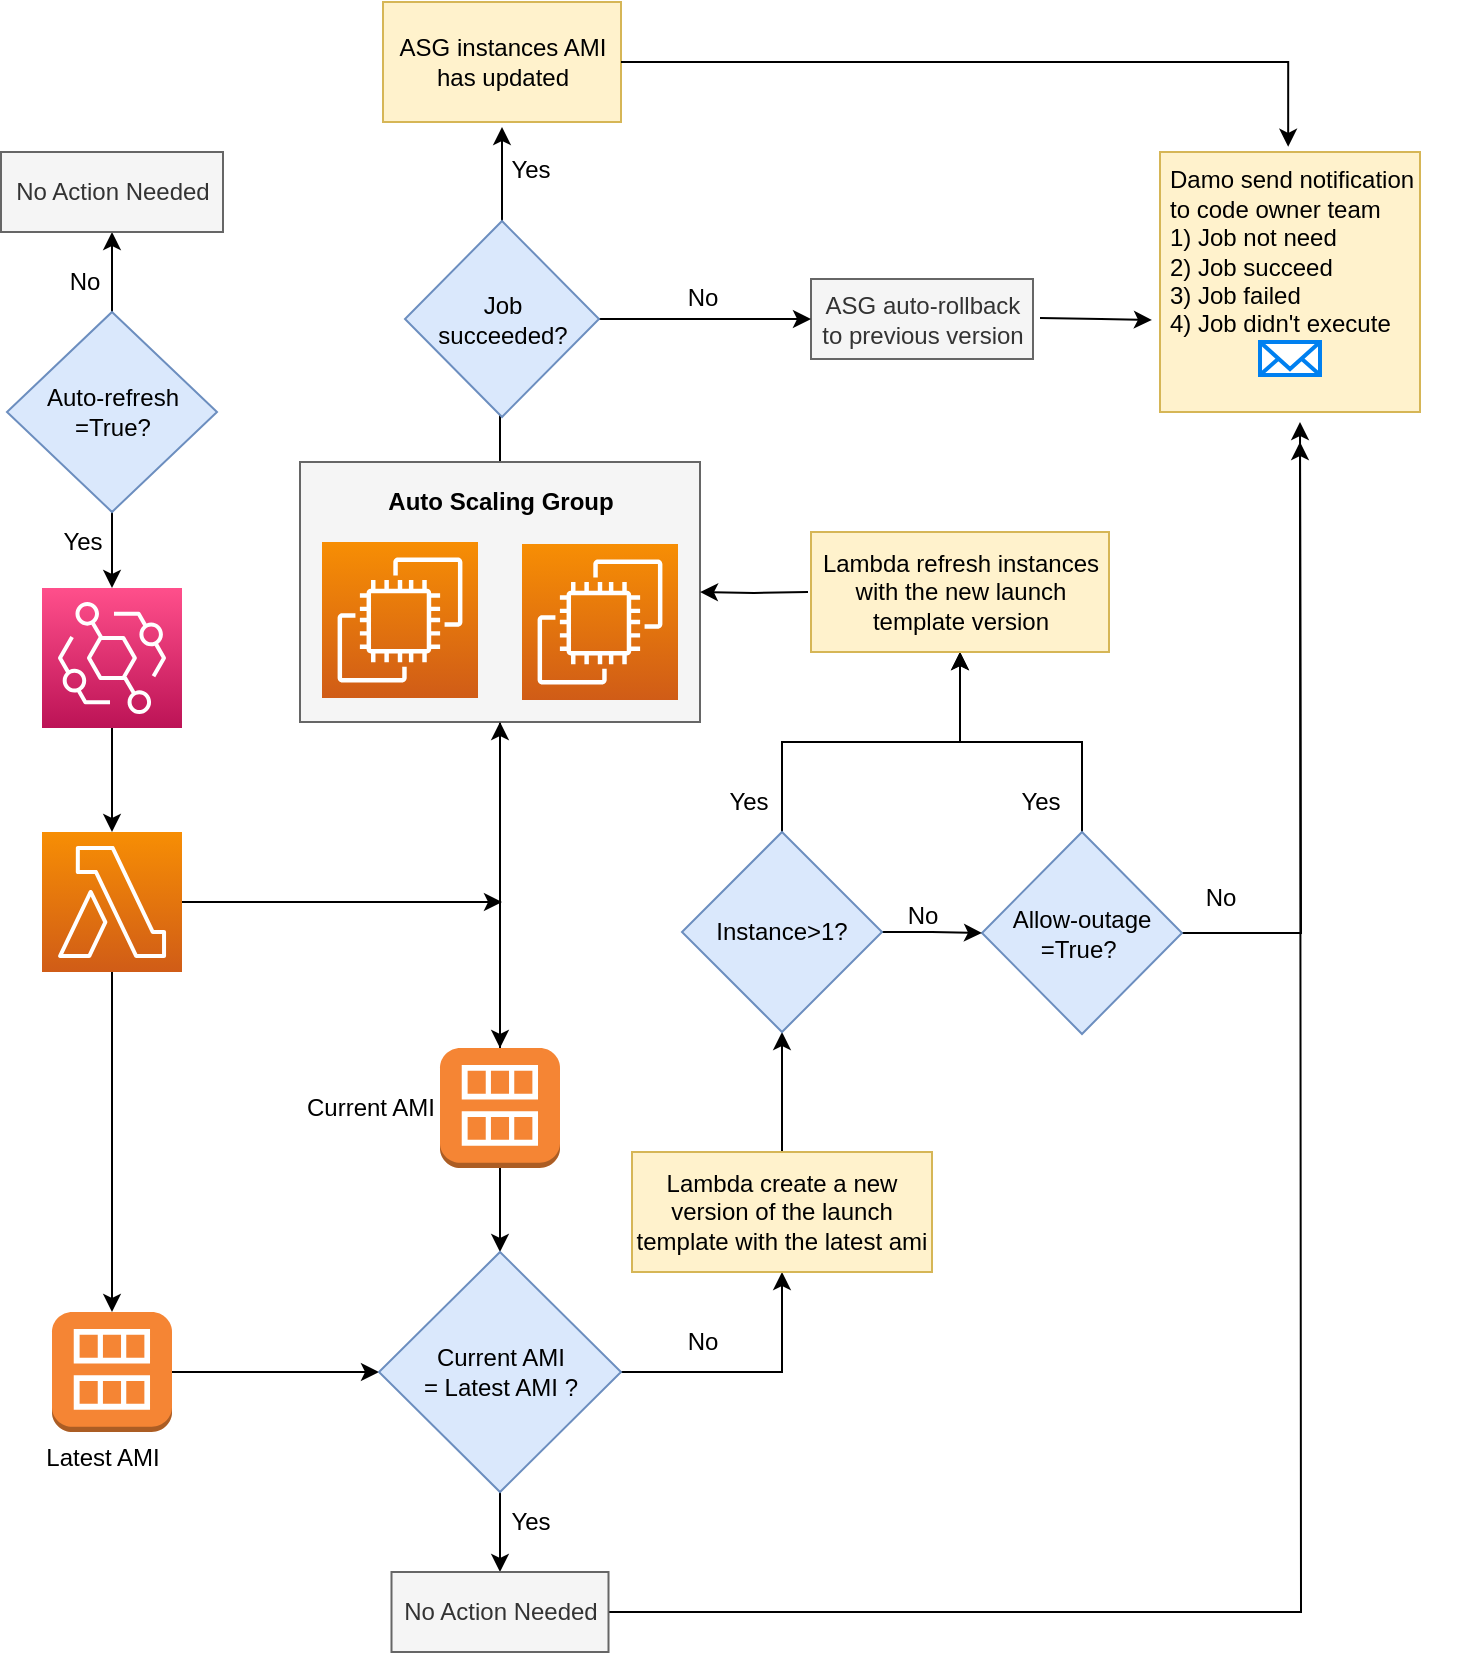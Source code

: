 <mxfile version="21.3.5" type="github">
  <diagram name="Page-1" id="-_F7nJi7kFSRMnQvHGdq">
    <mxGraphModel dx="1242" dy="723" grid="1" gridSize="10" guides="1" tooltips="1" connect="1" arrows="1" fold="1" page="1" pageScale="1" pageWidth="827" pageHeight="1169" math="0" shadow="0">
      <root>
        <mxCell id="0" />
        <mxCell id="1" parent="0" />
        <mxCell id="X8-NaCSMhFFN-oB8JUjF-11" style="edgeStyle=orthogonalEdgeStyle;rounded=0;orthogonalLoop=1;jettySize=auto;html=1;" parent="1" source="X8-NaCSMhFFN-oB8JUjF-1" target="X8-NaCSMhFFN-oB8JUjF-7" edge="1">
          <mxGeometry relative="1" as="geometry" />
        </mxCell>
        <mxCell id="X8-NaCSMhFFN-oB8JUjF-114" style="edgeStyle=orthogonalEdgeStyle;rounded=0;orthogonalLoop=1;jettySize=auto;html=1;entryX=0.15;entryY=-0.2;entryDx=0;entryDy=0;entryPerimeter=0;" parent="1" source="X8-NaCSMhFFN-oB8JUjF-1" target="X8-NaCSMhFFN-oB8JUjF-96" edge="1">
          <mxGeometry relative="1" as="geometry" />
        </mxCell>
        <mxCell id="X8-NaCSMhFFN-oB8JUjF-1" value="" style="rounded=0;whiteSpace=wrap;html=1;fillColor=#f5f5f5;fontColor=#333333;strokeColor=#666666;" parent="1" vertex="1">
          <mxGeometry x="190" y="290" width="200" height="130" as="geometry" />
        </mxCell>
        <mxCell id="X8-NaCSMhFFN-oB8JUjF-2" value="" style="sketch=0;points=[[0,0,0],[0.25,0,0],[0.5,0,0],[0.75,0,0],[1,0,0],[0,1,0],[0.25,1,0],[0.5,1,0],[0.75,1,0],[1,1,0],[0,0.25,0],[0,0.5,0],[0,0.75,0],[1,0.25,0],[1,0.5,0],[1,0.75,0]];outlineConnect=0;fontColor=#232F3E;gradientColor=#F78E04;gradientDirection=north;fillColor=#D05C17;strokeColor=#ffffff;dashed=0;verticalLabelPosition=bottom;verticalAlign=top;align=center;html=1;fontSize=12;fontStyle=0;aspect=fixed;shape=mxgraph.aws4.resourceIcon;resIcon=mxgraph.aws4.ec2;" parent="1" vertex="1">
          <mxGeometry x="201" y="330" width="78" height="78" as="geometry" />
        </mxCell>
        <mxCell id="X8-NaCSMhFFN-oB8JUjF-3" value="" style="sketch=0;points=[[0,0,0],[0.25,0,0],[0.5,0,0],[0.75,0,0],[1,0,0],[0,1,0],[0.25,1,0],[0.5,1,0],[0.75,1,0],[1,1,0],[0,0.25,0],[0,0.5,0],[0,0.75,0],[1,0.25,0],[1,0.5,0],[1,0.75,0]];outlineConnect=0;fontColor=#232F3E;gradientColor=#F78E04;gradientDirection=north;fillColor=#D05C17;strokeColor=#ffffff;dashed=0;verticalLabelPosition=bottom;verticalAlign=top;align=center;html=1;fontSize=12;fontStyle=0;aspect=fixed;shape=mxgraph.aws4.resourceIcon;resIcon=mxgraph.aws4.ec2;" parent="1" vertex="1">
          <mxGeometry x="301" y="331" width="78" height="78" as="geometry" />
        </mxCell>
        <mxCell id="X8-NaCSMhFFN-oB8JUjF-10" style="edgeStyle=orthogonalEdgeStyle;rounded=0;orthogonalLoop=1;jettySize=auto;html=1;entryX=0.5;entryY=1;entryDx=0;entryDy=0;" parent="1" source="X8-NaCSMhFFN-oB8JUjF-7" target="X8-NaCSMhFFN-oB8JUjF-1" edge="1">
          <mxGeometry relative="1" as="geometry" />
        </mxCell>
        <mxCell id="X8-NaCSMhFFN-oB8JUjF-23" style="edgeStyle=orthogonalEdgeStyle;rounded=0;orthogonalLoop=1;jettySize=auto;html=1;" parent="1" source="X8-NaCSMhFFN-oB8JUjF-7" target="X8-NaCSMhFFN-oB8JUjF-21" edge="1">
          <mxGeometry relative="1" as="geometry" />
        </mxCell>
        <mxCell id="X8-NaCSMhFFN-oB8JUjF-7" value="" style="outlineConnect=0;dashed=0;verticalLabelPosition=bottom;verticalAlign=top;align=center;html=1;shape=mxgraph.aws3.ami;fillColor=#F58534;gradientColor=none;" parent="1" vertex="1">
          <mxGeometry x="260" y="583" width="60" height="60" as="geometry" />
        </mxCell>
        <mxCell id="X8-NaCSMhFFN-oB8JUjF-18" value="" style="edgeStyle=orthogonalEdgeStyle;rounded=0;orthogonalLoop=1;jettySize=auto;html=1;" parent="1" source="X8-NaCSMhFFN-oB8JUjF-9" edge="1">
          <mxGeometry relative="1" as="geometry">
            <mxPoint x="291" y="510" as="targetPoint" />
          </mxGeometry>
        </mxCell>
        <mxCell id="X8-NaCSMhFFN-oB8JUjF-20" style="edgeStyle=orthogonalEdgeStyle;rounded=0;orthogonalLoop=1;jettySize=auto;html=1;" parent="1" source="X8-NaCSMhFFN-oB8JUjF-9" target="X8-NaCSMhFFN-oB8JUjF-19" edge="1">
          <mxGeometry relative="1" as="geometry" />
        </mxCell>
        <mxCell id="X8-NaCSMhFFN-oB8JUjF-9" value="" style="sketch=0;points=[[0,0,0],[0.25,0,0],[0.5,0,0],[0.75,0,0],[1,0,0],[0,1,0],[0.25,1,0],[0.5,1,0],[0.75,1,0],[1,1,0],[0,0.25,0],[0,0.5,0],[0,0.75,0],[1,0.25,0],[1,0.5,0],[1,0.75,0]];outlineConnect=0;fontColor=#232F3E;gradientColor=#F78E04;gradientDirection=north;fillColor=#D05C17;strokeColor=#ffffff;dashed=0;verticalLabelPosition=bottom;verticalAlign=top;align=center;html=1;fontSize=12;fontStyle=0;aspect=fixed;shape=mxgraph.aws4.resourceIcon;resIcon=mxgraph.aws4.lambda;" parent="1" vertex="1">
          <mxGeometry x="61" y="475" width="70" height="70" as="geometry" />
        </mxCell>
        <mxCell id="X8-NaCSMhFFN-oB8JUjF-16" style="edgeStyle=orthogonalEdgeStyle;rounded=0;orthogonalLoop=1;jettySize=auto;html=1;" parent="1" source="X8-NaCSMhFFN-oB8JUjF-15" target="X8-NaCSMhFFN-oB8JUjF-9" edge="1">
          <mxGeometry relative="1" as="geometry" />
        </mxCell>
        <mxCell id="X8-NaCSMhFFN-oB8JUjF-15" value="" style="sketch=0;points=[[0,0,0],[0.25,0,0],[0.5,0,0],[0.75,0,0],[1,0,0],[0,1,0],[0.25,1,0],[0.5,1,0],[0.75,1,0],[1,1,0],[0,0.25,0],[0,0.5,0],[0,0.75,0],[1,0.25,0],[1,0.5,0],[1,0.75,0]];outlineConnect=0;fontColor=#232F3E;gradientColor=#FF4F8B;gradientDirection=north;fillColor=#BC1356;strokeColor=#ffffff;dashed=0;verticalLabelPosition=bottom;verticalAlign=top;align=center;html=1;fontSize=12;fontStyle=0;aspect=fixed;shape=mxgraph.aws4.resourceIcon;resIcon=mxgraph.aws4.eventbridge;" parent="1" vertex="1">
          <mxGeometry x="61" y="353" width="70" height="70" as="geometry" />
        </mxCell>
        <mxCell id="X8-NaCSMhFFN-oB8JUjF-22" style="edgeStyle=orthogonalEdgeStyle;rounded=0;orthogonalLoop=1;jettySize=auto;html=1;entryX=0;entryY=0.5;entryDx=0;entryDy=0;" parent="1" source="X8-NaCSMhFFN-oB8JUjF-19" target="X8-NaCSMhFFN-oB8JUjF-21" edge="1">
          <mxGeometry relative="1" as="geometry" />
        </mxCell>
        <mxCell id="X8-NaCSMhFFN-oB8JUjF-19" value="" style="outlineConnect=0;dashed=0;verticalLabelPosition=bottom;verticalAlign=top;align=center;html=1;shape=mxgraph.aws3.ami;fillColor=#F58534;gradientColor=none;" parent="1" vertex="1">
          <mxGeometry x="66" y="715" width="60" height="60" as="geometry" />
        </mxCell>
        <mxCell id="X8-NaCSMhFFN-oB8JUjF-27" style="edgeStyle=orthogonalEdgeStyle;rounded=0;orthogonalLoop=1;jettySize=auto;html=1;entryX=0.5;entryY=0;entryDx=0;entryDy=0;" parent="1" source="X8-NaCSMhFFN-oB8JUjF-21" target="X8-NaCSMhFFN-oB8JUjF-24" edge="1">
          <mxGeometry relative="1" as="geometry" />
        </mxCell>
        <mxCell id="X8-NaCSMhFFN-oB8JUjF-32" style="edgeStyle=orthogonalEdgeStyle;rounded=0;orthogonalLoop=1;jettySize=auto;html=1;entryX=0.5;entryY=1;entryDx=0;entryDy=0;" parent="1" source="X8-NaCSMhFFN-oB8JUjF-21" target="X8-NaCSMhFFN-oB8JUjF-28" edge="1">
          <mxGeometry relative="1" as="geometry" />
        </mxCell>
        <mxCell id="X8-NaCSMhFFN-oB8JUjF-21" value="Current AMI &lt;br&gt;= Latest AMI ?" style="rhombus;whiteSpace=wrap;html=1;fillColor=#dae8fc;strokeColor=#6c8ebf;" parent="1" vertex="1">
          <mxGeometry x="229.5" y="685" width="121" height="120" as="geometry" />
        </mxCell>
        <mxCell id="reAVpSjClT-QzDdpi9Kl-2" style="edgeStyle=orthogonalEdgeStyle;rounded=0;orthogonalLoop=1;jettySize=auto;html=1;" edge="1" parent="1" source="X8-NaCSMhFFN-oB8JUjF-24">
          <mxGeometry relative="1" as="geometry">
            <mxPoint x="690" y="280" as="targetPoint" />
          </mxGeometry>
        </mxCell>
        <mxCell id="X8-NaCSMhFFN-oB8JUjF-24" value="No Action Needed" style="rounded=0;whiteSpace=wrap;html=1;fillColor=#f5f5f5;fontColor=#333333;strokeColor=#666666;" parent="1" vertex="1">
          <mxGeometry x="235.75" y="845" width="108.5" height="40" as="geometry" />
        </mxCell>
        <mxCell id="X8-NaCSMhFFN-oB8JUjF-61" style="edgeStyle=orthogonalEdgeStyle;rounded=0;orthogonalLoop=1;jettySize=auto;html=1;entryX=0.5;entryY=1;entryDx=0;entryDy=0;" parent="1" source="X8-NaCSMhFFN-oB8JUjF-28" target="X8-NaCSMhFFN-oB8JUjF-47" edge="1">
          <mxGeometry relative="1" as="geometry" />
        </mxCell>
        <mxCell id="X8-NaCSMhFFN-oB8JUjF-28" value="Lambda create a new version of the launch template with the latest ami" style="rounded=0;whiteSpace=wrap;html=1;fillColor=#fff2cc;strokeColor=#d6b656;" parent="1" vertex="1">
          <mxGeometry x="356" y="635" width="150" height="60" as="geometry" />
        </mxCell>
        <mxCell id="X8-NaCSMhFFN-oB8JUjF-30" style="edgeStyle=orthogonalEdgeStyle;rounded=0;orthogonalLoop=1;jettySize=auto;html=1;entryX=1;entryY=0.5;entryDx=0;entryDy=0;exitX=0;exitY=0.5;exitDx=0;exitDy=0;" parent="1" target="X8-NaCSMhFFN-oB8JUjF-1" edge="1">
          <mxGeometry relative="1" as="geometry">
            <mxPoint x="444" y="355" as="sourcePoint" />
          </mxGeometry>
        </mxCell>
        <mxCell id="X8-NaCSMhFFN-oB8JUjF-33" value="Auto Scaling Group" style="text;html=1;align=center;verticalAlign=middle;resizable=0;points=[];autosize=1;strokeColor=none;fillColor=none;fontStyle=1" parent="1" vertex="1">
          <mxGeometry x="220" y="295" width="140" height="30" as="geometry" />
        </mxCell>
        <mxCell id="X8-NaCSMhFFN-oB8JUjF-38" style="edgeStyle=orthogonalEdgeStyle;rounded=0;orthogonalLoop=1;jettySize=auto;html=1;" parent="1" source="X8-NaCSMhFFN-oB8JUjF-35" target="X8-NaCSMhFFN-oB8JUjF-15" edge="1">
          <mxGeometry relative="1" as="geometry" />
        </mxCell>
        <mxCell id="X8-NaCSMhFFN-oB8JUjF-94" style="edgeStyle=orthogonalEdgeStyle;rounded=0;orthogonalLoop=1;jettySize=auto;html=1;entryX=0.5;entryY=1;entryDx=0;entryDy=0;" parent="1" source="X8-NaCSMhFFN-oB8JUjF-35" target="X8-NaCSMhFFN-oB8JUjF-42" edge="1">
          <mxGeometry relative="1" as="geometry" />
        </mxCell>
        <mxCell id="X8-NaCSMhFFN-oB8JUjF-35" value="Auto-refresh&lt;br&gt;=True?" style="rhombus;whiteSpace=wrap;html=1;fillColor=#dae8fc;strokeColor=#6c8ebf;" parent="1" vertex="1">
          <mxGeometry x="43.5" y="215" width="105" height="100" as="geometry" />
        </mxCell>
        <mxCell id="X8-NaCSMhFFN-oB8JUjF-39" value="Yes" style="text;html=1;align=center;verticalAlign=middle;resizable=0;points=[];autosize=1;strokeColor=none;fillColor=none;" parent="1" vertex="1">
          <mxGeometry x="61" y="315" width="40" height="30" as="geometry" />
        </mxCell>
        <mxCell id="X8-NaCSMhFFN-oB8JUjF-40" value="Yes" style="text;html=1;align=center;verticalAlign=middle;resizable=0;points=[];autosize=1;strokeColor=none;fillColor=none;" parent="1" vertex="1">
          <mxGeometry x="285" y="805" width="40" height="30" as="geometry" />
        </mxCell>
        <mxCell id="X8-NaCSMhFFN-oB8JUjF-41" value="No" style="text;html=1;align=center;verticalAlign=middle;resizable=0;points=[];autosize=1;strokeColor=none;fillColor=none;" parent="1" vertex="1">
          <mxGeometry x="371" y="715" width="40" height="30" as="geometry" />
        </mxCell>
        <mxCell id="X8-NaCSMhFFN-oB8JUjF-42" value="No Action Needed" style="rounded=0;whiteSpace=wrap;html=1;fillColor=#f5f5f5;fontColor=#333333;strokeColor=#666666;" parent="1" vertex="1">
          <mxGeometry x="40.5" y="135" width="111" height="40" as="geometry" />
        </mxCell>
        <mxCell id="X8-NaCSMhFFN-oB8JUjF-44" value="No" style="text;html=1;align=center;verticalAlign=middle;resizable=0;points=[];autosize=1;strokeColor=none;fillColor=none;" parent="1" vertex="1">
          <mxGeometry x="62" y="185" width="40" height="30" as="geometry" />
        </mxCell>
        <mxCell id="X8-NaCSMhFFN-oB8JUjF-68" style="edgeStyle=orthogonalEdgeStyle;rounded=0;orthogonalLoop=1;jettySize=auto;html=1;" parent="1" source="X8-NaCSMhFFN-oB8JUjF-45" edge="1">
          <mxGeometry relative="1" as="geometry">
            <mxPoint x="690" y="270" as="targetPoint" />
          </mxGeometry>
        </mxCell>
        <mxCell id="X8-NaCSMhFFN-oB8JUjF-116" style="edgeStyle=orthogonalEdgeStyle;rounded=0;orthogonalLoop=1;jettySize=auto;html=1;" parent="1" source="X8-NaCSMhFFN-oB8JUjF-45" target="X8-NaCSMhFFN-oB8JUjF-112" edge="1">
          <mxGeometry relative="1" as="geometry" />
        </mxCell>
        <mxCell id="X8-NaCSMhFFN-oB8JUjF-45" value="Allow-outage&lt;br&gt;=True?&amp;nbsp;" style="rhombus;whiteSpace=wrap;html=1;fillColor=#dae8fc;strokeColor=#6c8ebf;" parent="1" vertex="1">
          <mxGeometry x="531" y="475" width="100" height="101" as="geometry" />
        </mxCell>
        <mxCell id="X8-NaCSMhFFN-oB8JUjF-65" style="edgeStyle=orthogonalEdgeStyle;rounded=0;orthogonalLoop=1;jettySize=auto;html=1;entryX=0;entryY=0.5;entryDx=0;entryDy=0;" parent="1" source="X8-NaCSMhFFN-oB8JUjF-47" target="X8-NaCSMhFFN-oB8JUjF-45" edge="1">
          <mxGeometry relative="1" as="geometry" />
        </mxCell>
        <mxCell id="X8-NaCSMhFFN-oB8JUjF-80" style="edgeStyle=orthogonalEdgeStyle;rounded=0;orthogonalLoop=1;jettySize=auto;html=1;entryX=0.5;entryY=1;entryDx=0;entryDy=0;" parent="1" source="X8-NaCSMhFFN-oB8JUjF-47" target="X8-NaCSMhFFN-oB8JUjF-112" edge="1">
          <mxGeometry relative="1" as="geometry">
            <mxPoint x="501" y="415" as="targetPoint" />
          </mxGeometry>
        </mxCell>
        <mxCell id="X8-NaCSMhFFN-oB8JUjF-47" value="Instance&amp;gt;1?" style="rhombus;whiteSpace=wrap;html=1;fillColor=#dae8fc;strokeColor=#6c8ebf;" parent="1" vertex="1">
          <mxGeometry x="381" y="475" width="100" height="100" as="geometry" />
        </mxCell>
        <mxCell id="X8-NaCSMhFFN-oB8JUjF-48" value="Current AMI" style="text;html=1;align=center;verticalAlign=middle;resizable=0;points=[];autosize=1;strokeColor=none;fillColor=none;" parent="1" vertex="1">
          <mxGeometry x="180" y="598" width="90" height="30" as="geometry" />
        </mxCell>
        <mxCell id="X8-NaCSMhFFN-oB8JUjF-49" value="Latest AMI" style="text;html=1;align=center;verticalAlign=middle;resizable=0;points=[];autosize=1;strokeColor=none;fillColor=none;" parent="1" vertex="1">
          <mxGeometry x="51" y="773" width="80" height="30" as="geometry" />
        </mxCell>
        <mxCell id="X8-NaCSMhFFN-oB8JUjF-53" value="Yes" style="text;html=1;align=center;verticalAlign=middle;resizable=0;points=[];autosize=1;strokeColor=none;fillColor=none;" parent="1" vertex="1">
          <mxGeometry x="540" y="445" width="40" height="30" as="geometry" />
        </mxCell>
        <mxCell id="X8-NaCSMhFFN-oB8JUjF-63" value="Yes" style="text;html=1;align=center;verticalAlign=middle;resizable=0;points=[];autosize=1;strokeColor=none;fillColor=none;" parent="1" vertex="1">
          <mxGeometry x="394" y="445" width="40" height="30" as="geometry" />
        </mxCell>
        <mxCell id="X8-NaCSMhFFN-oB8JUjF-66" value="No" style="text;html=1;align=center;verticalAlign=middle;resizable=0;points=[];autosize=1;strokeColor=none;fillColor=none;" parent="1" vertex="1">
          <mxGeometry x="481" y="502" width="40" height="30" as="geometry" />
        </mxCell>
        <mxCell id="X8-NaCSMhFFN-oB8JUjF-69" value="No" style="text;html=1;align=center;verticalAlign=middle;resizable=0;points=[];autosize=1;strokeColor=none;fillColor=none;" parent="1" vertex="1">
          <mxGeometry x="630" y="493" width="40" height="30" as="geometry" />
        </mxCell>
        <mxCell id="X8-NaCSMhFFN-oB8JUjF-70" value="ASG instances AMI has updated" style="rounded=0;whiteSpace=wrap;html=1;fillColor=#fff2cc;strokeColor=#d6b656;" parent="1" vertex="1">
          <mxGeometry x="231.5" y="60" width="119" height="60" as="geometry" />
        </mxCell>
        <mxCell id="X8-NaCSMhFFN-oB8JUjF-105" style="edgeStyle=orthogonalEdgeStyle;rounded=0;orthogonalLoop=1;jettySize=auto;html=1;entryX=-0.031;entryY=0.646;entryDx=0;entryDy=0;entryPerimeter=0;" parent="1" target="X8-NaCSMhFFN-oB8JUjF-117" edge="1">
          <mxGeometry relative="1" as="geometry">
            <mxPoint x="560" y="218" as="sourcePoint" />
            <mxPoint x="764" y="261.995" as="targetPoint" />
          </mxGeometry>
        </mxCell>
        <mxCell id="X8-NaCSMhFFN-oB8JUjF-84" value="ASG auto-rollback to previous version" style="rounded=0;whiteSpace=wrap;html=1;fillColor=#f5f5f5;fontColor=#333333;strokeColor=#666666;" parent="1" vertex="1">
          <mxGeometry x="445.5" y="198.5" width="111" height="40" as="geometry" />
        </mxCell>
        <mxCell id="X8-NaCSMhFFN-oB8JUjF-96" value="Yes" style="text;html=1;align=center;verticalAlign=middle;resizable=0;points=[];autosize=1;strokeColor=none;fillColor=none;" parent="1" vertex="1">
          <mxGeometry x="285" y="128.5" width="40" height="30" as="geometry" />
        </mxCell>
        <mxCell id="X8-NaCSMhFFN-oB8JUjF-109" value="No" style="text;html=1;align=center;verticalAlign=middle;resizable=0;points=[];autosize=1;strokeColor=none;fillColor=none;" parent="1" vertex="1">
          <mxGeometry x="371" y="192.5" width="40" height="30" as="geometry" />
        </mxCell>
        <mxCell id="X8-NaCSMhFFN-oB8JUjF-115" style="edgeStyle=orthogonalEdgeStyle;rounded=0;orthogonalLoop=1;jettySize=auto;html=1;entryX=0;entryY=0.5;entryDx=0;entryDy=0;" parent="1" source="X8-NaCSMhFFN-oB8JUjF-111" target="X8-NaCSMhFFN-oB8JUjF-84" edge="1">
          <mxGeometry relative="1" as="geometry" />
        </mxCell>
        <mxCell id="X8-NaCSMhFFN-oB8JUjF-111" value="Job &lt;br&gt;succeeded?" style="rhombus;whiteSpace=wrap;html=1;fillColor=#dae8fc;strokeColor=#6c8ebf;" parent="1" vertex="1">
          <mxGeometry x="242.5" y="169.5" width="97" height="98" as="geometry" />
        </mxCell>
        <mxCell id="X8-NaCSMhFFN-oB8JUjF-112" value="Lambda refresh instances with the new launch template version" style="whiteSpace=wrap;html=1;fillColor=#fff2cc;strokeColor=#d6b656;" parent="1" vertex="1">
          <mxGeometry x="445.5" y="325" width="149" height="60" as="geometry" />
        </mxCell>
        <mxCell id="X8-NaCSMhFFN-oB8JUjF-118" value="" style="edgeStyle=orthogonalEdgeStyle;rounded=0;orthogonalLoop=1;jettySize=auto;html=1;entryX=0.493;entryY=-0.02;entryDx=0;entryDy=0;entryPerimeter=0;" parent="1" source="X8-NaCSMhFFN-oB8JUjF-70" target="X8-NaCSMhFFN-oB8JUjF-117" edge="1">
          <mxGeometry relative="1" as="geometry">
            <mxPoint x="351" y="90" as="sourcePoint" />
            <mxPoint x="673.95" y="157.7" as="targetPoint" />
          </mxGeometry>
        </mxCell>
        <mxCell id="X8-NaCSMhFFN-oB8JUjF-117" value="" style="whiteSpace=wrap;html=1;aspect=fixed;fillColor=#fff2cc;strokeColor=#d6b656;" parent="1" vertex="1">
          <mxGeometry x="620" y="135" width="130" height="130" as="geometry" />
        </mxCell>
        <mxCell id="X8-NaCSMhFFN-oB8JUjF-119" value="Damo send notification&amp;nbsp;&lt;br style=&quot;border-color: var(--border-color);&quot;&gt;to code owner team&lt;br&gt;1) Job not need&lt;br&gt;2) Job succeed&lt;br&gt;3) Job failed&lt;br&gt;4) Job didn&#39;t execute" style="text;html=1;align=left;verticalAlign=middle;resizable=0;points=[];autosize=1;strokeColor=none;fillColor=none;" parent="1" vertex="1">
          <mxGeometry x="623" y="135" width="150" height="100" as="geometry" />
        </mxCell>
        <mxCell id="X8-NaCSMhFFN-oB8JUjF-120" value="" style="html=1;verticalLabelPosition=bottom;align=center;labelBackgroundColor=#ffffff;verticalAlign=top;strokeWidth=2;strokeColor=#0080F0;shadow=0;dashed=0;shape=mxgraph.ios7.icons.mail;" parent="1" vertex="1">
          <mxGeometry x="670" y="230" width="30" height="16.5" as="geometry" />
        </mxCell>
      </root>
    </mxGraphModel>
  </diagram>
</mxfile>
